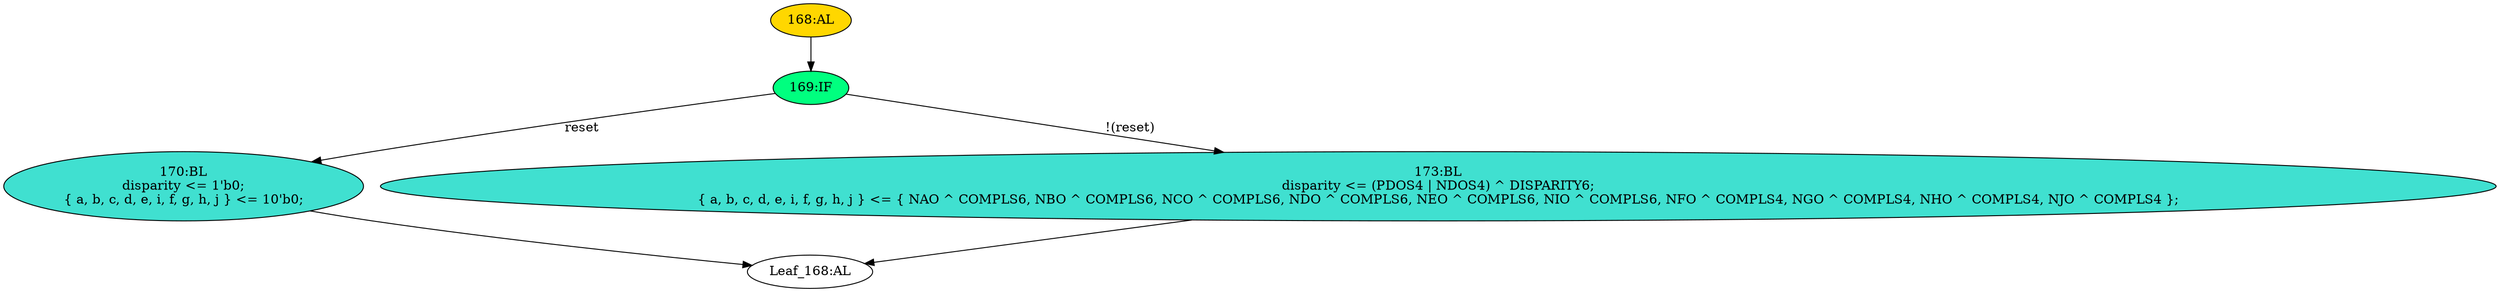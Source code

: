 strict digraph "" {
	node [label="\N"];
	"170:BL"	 [ast="<pyverilog.vparser.ast.Block object at 0x7f9359f3e850>",
		fillcolor=turquoise,
		label="170:BL
disparity <= 1'b0;
{ a, b, c, d, e, i, f, g, h, j } <= 10'b0;",
		statements="[<pyverilog.vparser.ast.NonblockingSubstitution object at 0x7f9359f3e090>, <pyverilog.vparser.ast.NonblockingSubstitution object \
at 0x7f9359f3e490>]",
		style=filled,
		typ=Block];
	"Leaf_168:AL"	 [def_var="['a', 'disparity']",
		label="Leaf_168:AL"];
	"170:BL" -> "Leaf_168:AL"	 [cond="[]",
		lineno=None];
	"169:IF"	 [ast="<pyverilog.vparser.ast.IfStatement object at 0x7f9359f3e890>",
		fillcolor=springgreen,
		label="169:IF",
		statements="[]",
		style=filled,
		typ=IfStatement];
	"169:IF" -> "170:BL"	 [cond="['reset']",
		label=reset,
		lineno=169];
	"173:BL"	 [ast="<pyverilog.vparser.ast.Block object at 0x7f9359f3e910>",
		fillcolor=turquoise,
		label="173:BL
disparity <= (PDOS4 | NDOS4) ^ DISPARITY6;
{ a, b, c, d, e, i, f, g, h, j } <= { NAO ^ COMPLS6, NBO ^ COMPLS6, NCO ^ COMPLS6, \
NDO ^ COMPLS6, NEO ^ COMPLS6, NIO ^ COMPLS6, NFO ^ COMPLS4, NGO ^ COMPLS4, NHO ^ COMPLS4, NJO ^ COMPLS4 };",
		statements="[<pyverilog.vparser.ast.NonblockingSubstitution object at 0x7f9359f3e950>, <pyverilog.vparser.ast.NonblockingSubstitution object \
at 0x7f9359f3eb90>]",
		style=filled,
		typ=Block];
	"169:IF" -> "173:BL"	 [cond="['reset']",
		label="!(reset)",
		lineno=169];
	"168:AL"	 [ast="<pyverilog.vparser.ast.Always object at 0x7f9359ea2790>",
		clk_sens=True,
		fillcolor=gold,
		label="168:AL",
		sens="['SBYTECLK', 'reset']",
		statements="[]",
		style=filled,
		typ=Always,
		use_var="['reset', 'NEO', 'NIO', 'NDO', 'COMPLS6', 'NFO', 'NHO', 'NGO', 'NJO', 'NAO', 'DISPARITY6', 'NBO', 'NCO', 'PDOS4', 'COMPLS4', 'NDOS4']"];
	"168:AL" -> "169:IF"	 [cond="[]",
		lineno=None];
	"173:BL" -> "Leaf_168:AL"	 [cond="[]",
		lineno=None];
}
